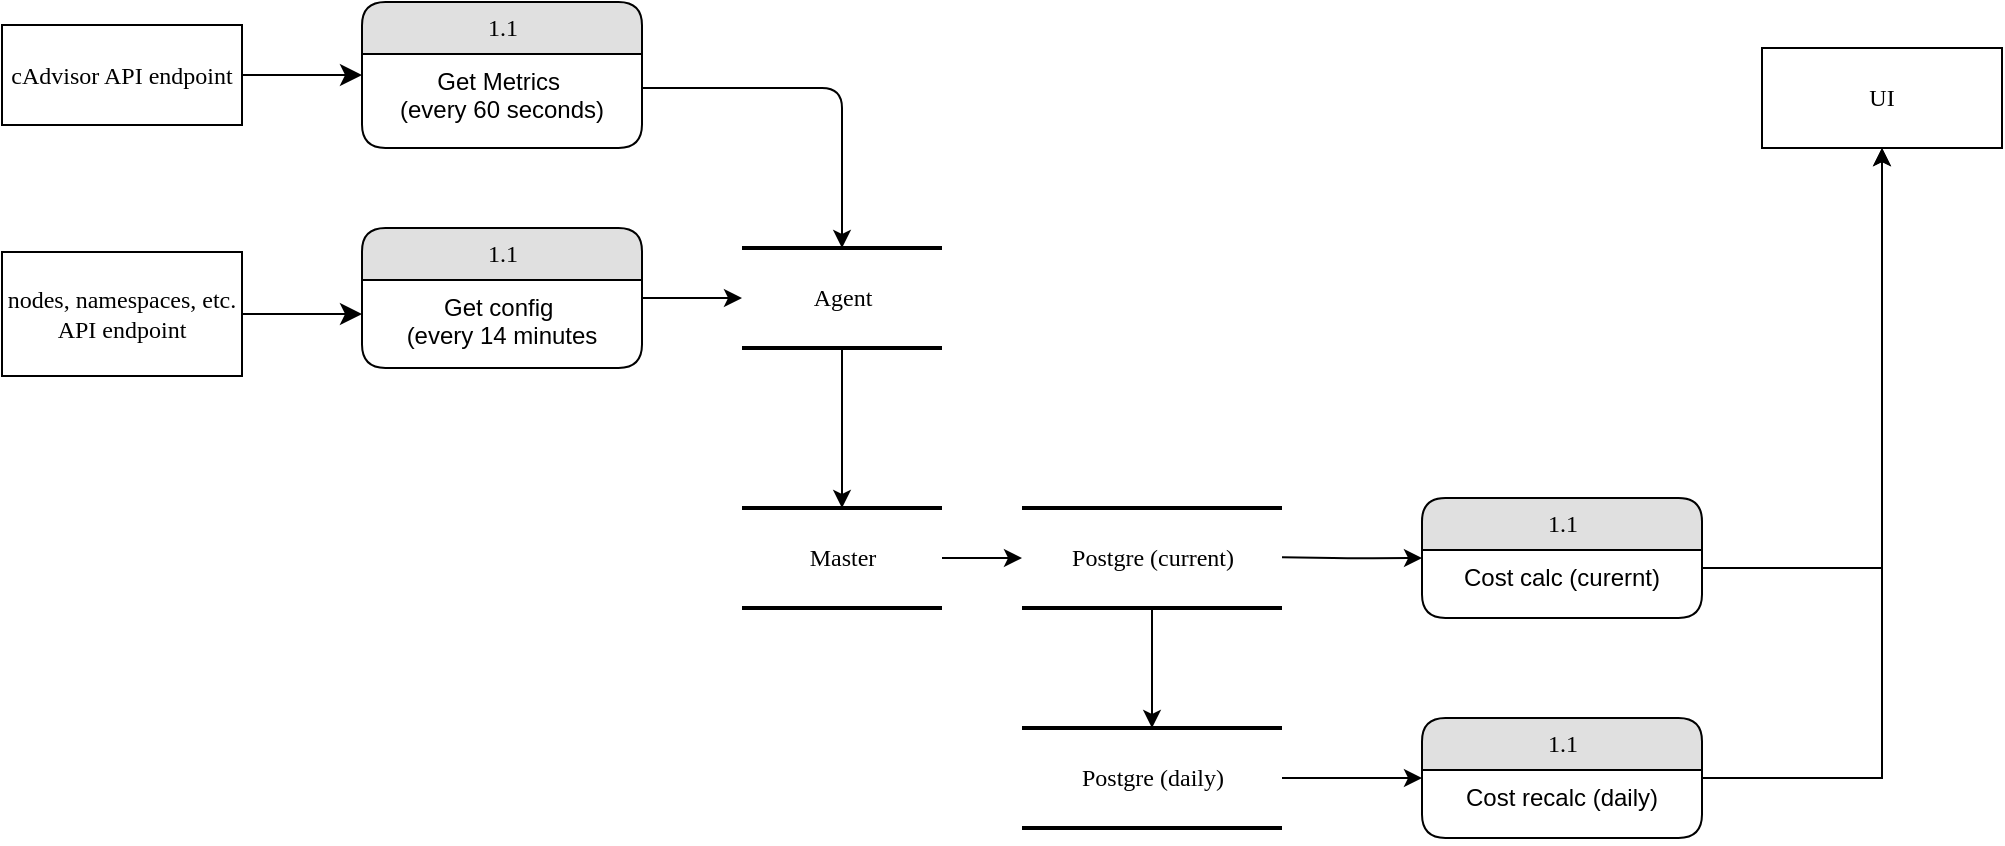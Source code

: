 <mxfile version="24.8.4">
  <diagram name="Page-1" id="52a04d89-c75d-2922-d76d-85b35f80e030">
    <mxGraphModel dx="1598" dy="611" grid="1" gridSize="10" guides="1" tooltips="1" connect="1" arrows="1" fold="1" page="1" pageScale="1" pageWidth="1100" pageHeight="850" background="none" math="0" shadow="0">
      <root>
        <mxCell id="0" />
        <mxCell id="1" parent="0" />
        <mxCell id="kcyztwDSL00C7o8e_8Dl-48" style="edgeStyle=orthogonalEdgeStyle;rounded=1;orthogonalLoop=1;jettySize=auto;html=1;curved=0;" parent="1" source="21ea969265ad0168-30" target="OrW9qpx-sJE816tUreJa-7" edge="1">
          <mxGeometry relative="1" as="geometry">
            <mxPoint x="840" y="115" as="targetPoint" />
          </mxGeometry>
        </mxCell>
        <mxCell id="21ea969265ad0168-30" value="Agent" style="html=1;rounded=0;shadow=0;comic=0;labelBackgroundColor=none;strokeWidth=2;fontFamily=Verdana;fontSize=12;align=center;shape=mxgraph.ios7ui.horLines;" parent="1" vertex="1">
          <mxGeometry x="430" y="160" width="100" height="50" as="geometry" />
        </mxCell>
        <mxCell id="1fdf3b25b50cf41e-27" style="edgeStyle=none;html=1;labelBackgroundColor=none;startFill=0;startSize=8;endFill=1;endSize=8;fontFamily=Verdana;fontSize=12;" parent="1" source="17472293e6e8944d-30" target="1fdf3b25b50cf41e-1" edge="1">
          <mxGeometry relative="1" as="geometry" />
        </mxCell>
        <mxCell id="17472293e6e8944d-30" value="cAdvisor API endpoint" style="whiteSpace=wrap;html=1;rounded=0;shadow=0;comic=0;labelBackgroundColor=none;strokeWidth=1;fontFamily=Verdana;fontSize=12;align=center;" parent="1" vertex="1">
          <mxGeometry x="60" y="48.5" width="120" height="50" as="geometry" />
        </mxCell>
        <mxCell id="1fdf3b25b50cf41e-1" value="1.1" style="swimlane;html=1;fontStyle=0;childLayout=stackLayout;horizontal=1;startSize=26;fillColor=#e0e0e0;horizontalStack=0;resizeParent=1;resizeLast=0;collapsible=1;marginBottom=0;swimlaneFillColor=#ffffff;align=center;rounded=1;shadow=0;comic=0;labelBackgroundColor=none;strokeWidth=1;fontFamily=Verdana;fontSize=12" parent="1" vertex="1">
          <mxGeometry x="240" y="37" width="140" height="73" as="geometry" />
        </mxCell>
        <mxCell id="1fdf3b25b50cf41e-2" value="Get Metrics&amp;nbsp;&lt;div&gt;(every 60 seconds)&lt;/div&gt;" style="text;html=1;strokeColor=none;fillColor=none;spacingLeft=4;spacingRight=4;whiteSpace=wrap;overflow=hidden;rotatable=0;points=[[0,0.5],[1,0.5]];portConstraint=eastwest;align=center;" parent="1fdf3b25b50cf41e-1" vertex="1">
          <mxGeometry y="26" width="140" height="34" as="geometry" />
        </mxCell>
        <mxCell id="OrW9qpx-sJE816tUreJa-1" value="nodes, namespaces, etc. API endpoint" style="whiteSpace=wrap;html=1;rounded=0;shadow=0;comic=0;labelBackgroundColor=none;strokeWidth=1;fontFamily=Verdana;fontSize=12;align=center;" vertex="1" parent="1">
          <mxGeometry x="60" y="162" width="120" height="62" as="geometry" />
        </mxCell>
        <mxCell id="OrW9qpx-sJE816tUreJa-26" style="edgeStyle=orthogonalEdgeStyle;rounded=0;orthogonalLoop=1;jettySize=auto;html=1;" edge="1" parent="1" source="OrW9qpx-sJE816tUreJa-4" target="21ea969265ad0168-30">
          <mxGeometry relative="1" as="geometry" />
        </mxCell>
        <mxCell id="OrW9qpx-sJE816tUreJa-4" value="1.1" style="swimlane;html=1;fontStyle=0;childLayout=stackLayout;horizontal=1;startSize=26;fillColor=#e0e0e0;horizontalStack=0;resizeParent=1;resizeLast=0;collapsible=1;marginBottom=0;swimlaneFillColor=#ffffff;align=center;rounded=1;shadow=0;comic=0;labelBackgroundColor=none;strokeWidth=1;fontFamily=Verdana;fontSize=12" vertex="1" parent="1">
          <mxGeometry x="240" y="150" width="140" height="70" as="geometry" />
        </mxCell>
        <mxCell id="OrW9qpx-sJE816tUreJa-5" value="Get config&amp;nbsp;&lt;div&gt;(every 14 minutes starting every hour)&lt;/div&gt;" style="text;html=1;strokeColor=none;fillColor=none;spacingLeft=4;spacingRight=4;whiteSpace=wrap;overflow=hidden;rotatable=0;points=[[0,0.5],[1,0.5]];portConstraint=eastwest;align=center;" vertex="1" parent="OrW9qpx-sJE816tUreJa-4">
          <mxGeometry y="26" width="140" height="34" as="geometry" />
        </mxCell>
        <mxCell id="OrW9qpx-sJE816tUreJa-6" style="edgeStyle=none;html=1;labelBackgroundColor=none;startFill=0;startSize=8;endFill=1;endSize=8;fontFamily=Verdana;fontSize=12;exitX=1;exitY=0.5;exitDx=0;exitDy=0;entryX=0;entryY=0.5;entryDx=0;entryDy=0;" edge="1" parent="1" source="OrW9qpx-sJE816tUreJa-1" target="OrW9qpx-sJE816tUreJa-5">
          <mxGeometry relative="1" as="geometry">
            <mxPoint x="200" y="230" as="sourcePoint" />
            <mxPoint x="260" y="230" as="targetPoint" />
          </mxGeometry>
        </mxCell>
        <mxCell id="OrW9qpx-sJE816tUreJa-21" style="edgeStyle=orthogonalEdgeStyle;rounded=0;orthogonalLoop=1;jettySize=auto;html=1;" edge="1" parent="1" source="OrW9qpx-sJE816tUreJa-7" target="OrW9qpx-sJE816tUreJa-10">
          <mxGeometry relative="1" as="geometry" />
        </mxCell>
        <mxCell id="OrW9qpx-sJE816tUreJa-7" value="Master" style="html=1;rounded=0;shadow=0;comic=0;labelBackgroundColor=none;strokeWidth=2;fontFamily=Verdana;fontSize=12;align=center;shape=mxgraph.ios7ui.horLines;" vertex="1" parent="1">
          <mxGeometry x="430" y="290" width="100" height="50" as="geometry" />
        </mxCell>
        <mxCell id="OrW9qpx-sJE816tUreJa-8" style="edgeStyle=orthogonalEdgeStyle;rounded=1;orthogonalLoop=1;jettySize=auto;html=1;curved=0;exitX=1;exitY=0.5;exitDx=0;exitDy=0;" edge="1" parent="1" target="OrW9qpx-sJE816tUreJa-12">
          <mxGeometry relative="1" as="geometry">
            <mxPoint x="700" y="314.66" as="sourcePoint" />
            <mxPoint x="750" y="314.66" as="targetPoint" />
          </mxGeometry>
        </mxCell>
        <mxCell id="OrW9qpx-sJE816tUreJa-9" style="edgeStyle=orthogonalEdgeStyle;rounded=1;orthogonalLoop=1;jettySize=auto;html=1;curved=0;exitX=1;exitY=0.5;exitDx=0;exitDy=0;" edge="1" parent="1" source="1fdf3b25b50cf41e-2" target="21ea969265ad0168-30">
          <mxGeometry relative="1" as="geometry">
            <mxPoint x="390" y="203" as="sourcePoint" />
            <mxPoint x="500" y="140" as="targetPoint" />
            <Array as="points">
              <mxPoint x="480" y="80" />
            </Array>
          </mxGeometry>
        </mxCell>
        <mxCell id="OrW9qpx-sJE816tUreJa-20" style="edgeStyle=orthogonalEdgeStyle;rounded=0;orthogonalLoop=1;jettySize=auto;html=1;" edge="1" parent="1" source="OrW9qpx-sJE816tUreJa-10" target="OrW9qpx-sJE816tUreJa-11">
          <mxGeometry relative="1" as="geometry" />
        </mxCell>
        <mxCell id="OrW9qpx-sJE816tUreJa-10" value="Postgre (current)" style="html=1;rounded=0;shadow=0;comic=0;labelBackgroundColor=none;strokeWidth=2;fontFamily=Verdana;fontSize=12;align=center;shape=mxgraph.ios7ui.horLines;" vertex="1" parent="1">
          <mxGeometry x="570" y="290" width="130" height="50" as="geometry" />
        </mxCell>
        <mxCell id="OrW9qpx-sJE816tUreJa-11" value="Postgre (daily)" style="html=1;rounded=0;shadow=0;comic=0;labelBackgroundColor=none;strokeWidth=2;fontFamily=Verdana;fontSize=12;align=center;shape=mxgraph.ios7ui.horLines;" vertex="1" parent="1">
          <mxGeometry x="570" y="400" width="130" height="50" as="geometry" />
        </mxCell>
        <mxCell id="OrW9qpx-sJE816tUreJa-12" value="1.1" style="swimlane;html=1;fontStyle=0;childLayout=stackLayout;horizontal=1;startSize=26;fillColor=#e0e0e0;horizontalStack=0;resizeParent=1;resizeLast=0;collapsible=1;marginBottom=0;swimlaneFillColor=#ffffff;align=center;rounded=1;shadow=0;comic=0;labelBackgroundColor=none;strokeWidth=1;fontFamily=Verdana;fontSize=12" vertex="1" parent="1">
          <mxGeometry x="770" y="285" width="140" height="60" as="geometry" />
        </mxCell>
        <mxCell id="OrW9qpx-sJE816tUreJa-13" value="Cost calc (curernt)" style="text;html=1;strokeColor=none;fillColor=none;spacingLeft=4;spacingRight=4;whiteSpace=wrap;overflow=hidden;rotatable=0;points=[[0,0.5],[1,0.5]];portConstraint=eastwest;align=center;" vertex="1" parent="OrW9qpx-sJE816tUreJa-12">
          <mxGeometry y="26" width="140" height="34" as="geometry" />
        </mxCell>
        <mxCell id="OrW9qpx-sJE816tUreJa-23" style="edgeStyle=orthogonalEdgeStyle;rounded=0;orthogonalLoop=1;jettySize=auto;html=1;" edge="1" parent="1" source="OrW9qpx-sJE816tUreJa-14" target="OrW9qpx-sJE816tUreJa-16">
          <mxGeometry relative="1" as="geometry" />
        </mxCell>
        <mxCell id="OrW9qpx-sJE816tUreJa-14" value="1.1" style="swimlane;html=1;fontStyle=0;childLayout=stackLayout;horizontal=1;startSize=26;fillColor=#e0e0e0;horizontalStack=0;resizeParent=1;resizeLast=0;collapsible=1;marginBottom=0;swimlaneFillColor=#ffffff;align=center;rounded=1;shadow=0;comic=0;labelBackgroundColor=none;strokeWidth=1;fontFamily=Verdana;fontSize=12" vertex="1" parent="1">
          <mxGeometry x="770" y="395" width="140" height="60" as="geometry" />
        </mxCell>
        <mxCell id="OrW9qpx-sJE816tUreJa-15" value="Cost recalc (daily)" style="text;html=1;strokeColor=none;fillColor=none;spacingLeft=4;spacingRight=4;whiteSpace=wrap;overflow=hidden;rotatable=0;points=[[0,0.5],[1,0.5]];portConstraint=eastwest;align=center;" vertex="1" parent="OrW9qpx-sJE816tUreJa-14">
          <mxGeometry y="26" width="140" height="34" as="geometry" />
        </mxCell>
        <mxCell id="OrW9qpx-sJE816tUreJa-16" value="UI" style="whiteSpace=wrap;html=1;rounded=0;shadow=0;comic=0;labelBackgroundColor=none;strokeWidth=1;fontFamily=Verdana;fontSize=12;align=center;" vertex="1" parent="1">
          <mxGeometry x="940" y="60" width="120" height="50" as="geometry" />
        </mxCell>
        <mxCell id="OrW9qpx-sJE816tUreJa-22" style="edgeStyle=orthogonalEdgeStyle;rounded=0;orthogonalLoop=1;jettySize=auto;html=1;entryX=0;entryY=0.118;entryDx=0;entryDy=0;entryPerimeter=0;" edge="1" parent="1" source="OrW9qpx-sJE816tUreJa-11" target="OrW9qpx-sJE816tUreJa-15">
          <mxGeometry relative="1" as="geometry" />
        </mxCell>
        <mxCell id="OrW9qpx-sJE816tUreJa-24" style="edgeStyle=orthogonalEdgeStyle;rounded=0;orthogonalLoop=1;jettySize=auto;html=1;" edge="1" parent="1" source="OrW9qpx-sJE816tUreJa-13" target="OrW9qpx-sJE816tUreJa-16">
          <mxGeometry relative="1" as="geometry">
            <Array as="points">
              <mxPoint x="1000" y="320" />
            </Array>
          </mxGeometry>
        </mxCell>
      </root>
    </mxGraphModel>
  </diagram>
</mxfile>
